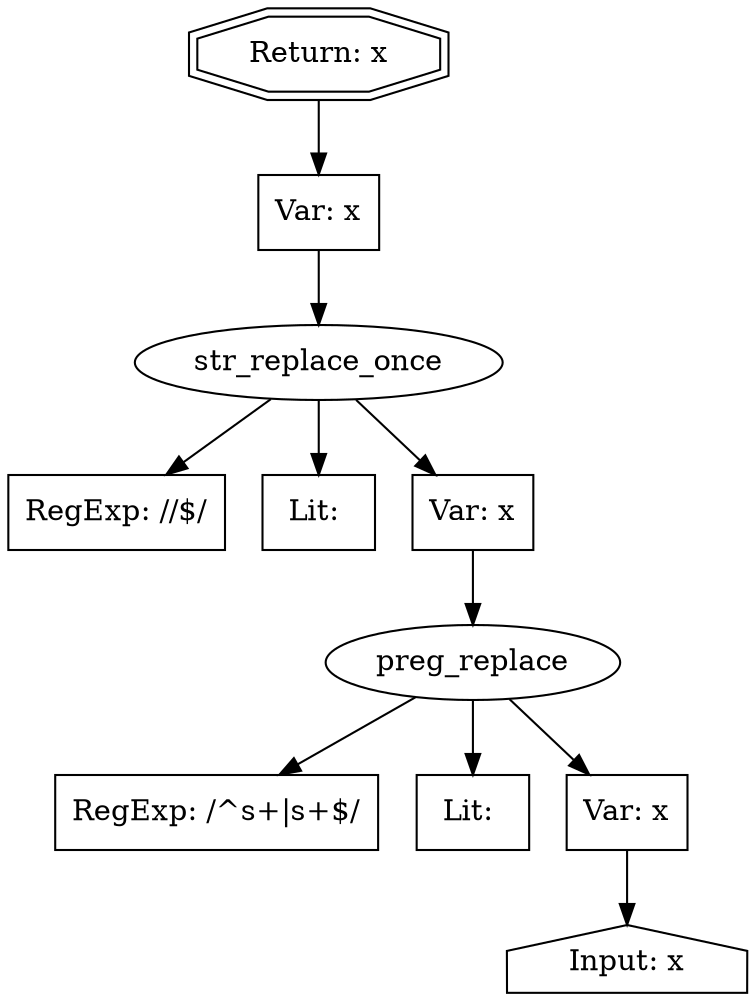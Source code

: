 // Finding: 301fe76d-666a-4342-80d9-14b3ba00a008
// Finding.url: https://example76.com/catalog/Turizm-Gostinicy-Restorany##"></iframe></style></script></object></embed></textarea><img src=x onerror=taintfoxLog('11852de7dd804f1f9563d7d2de6ba319')><!--/*
// Finding.parentloc: https://example76.com/catalog/Turizm-Gostinicy-Restorany##"></iframe></style></script></object></embed></textarea><img src=x onerror=taintfoxLog('11852de7dd804f1f9563d7d2de6ba319')><!--/*
// Finding.domain: example76.com
// Finding.base_domain: example76.com
// Finding.source: location.href
// Finding.sink: innerHTML
// Sanitizer.score: 2
// Sanitizer.name: R.fu
// Sanitizer.location: https://mc.example77.com/metrika/watch.js - R.fu:171:343
// Finding.begin: 104
// Finding.end: 353
// Finding.original_uuid: b4e4b5d2-3042-4f44-b19e-2eec8c0a776a
// Finding.TwentyFiveMillionFlowsId: -370970000
// Finding.script: https://i.example76.com/webpackBuild/155.109fce1bf639e365f204.js
// Finding.line: 1
// Exploit.uuid: 11852de7-dd80-4f1f-9563-d7d2de6ba319
// Exploit.success: false
// Exploit.status: validated
// Exploit.method: C
// Exploit.type: html
// Exploit.token: attribute
// Exploit.content: href
// Exploit.quote_type: "
// Exploit.tag: a
// Exploit.break_out: #"></iframe></style></script></object></embed></textarea><img src=x onerror=
// Exploit.break_in: ><!--/*
// Exploit.payload: #"></iframe></style></script></object></embed></textarea><img src=x onerror=taintfoxLog(1)><!--/*
// Exploit.begin_taint_url: 0
// Exploit.end_taint_url: 6
// Exploit.replace_begin_url: 48
// Exploit.replace_end_url: 48
// Exploit.replace_begin_param: 15
// Exploit.replace_end_param: 15
// Issues.LargestEncodeAttrStringChain: 0
// Issues.LargestTextFragmentEncodeChainLength: 0
// Issues.HasApproximation: false
// Issues.HasMissingImplementation: false
// Issues.HasInfiniteRegexWithFunctionReplacer: false
// Issues.MergedSplitAndJoins: false
// Issues.HasUrlInRhsOfReplace: false
// Issues.HasUrlInLhsOfReplace: false
// Issues.HasCookieValueInLhsOfreplace: false
// Issues.HasCookieValueInRhsOfreplace: false
// Issues.HasCookieValueInMatchPattern: false
// Issues.HasCookieValueInExecPattern: false
// Issues.RemovedLRConcats: false
// Issues.RemovedReplaceArtifacts: false
// Issues.HasUrlInMatchPattern: false
// Issues.HasUrlInExecPattern: false
// Issues.RemovedNOPreplaces: false
// Issues.Known_sanitizer: false
// DepGraph.hash: -95096814
// DepGraph.sanitizer_hash: -95096814

digraph cfg {
n0 [shape=house, label="Input: x"];
n1 [shape=ellipse, label="preg_replace"];
n2 [shape=box, label="RegExp: /^\s+|\s+$/"];
n3 [shape=box, label="Lit: "];
n4 [shape=box, label="Var: x"];
n5 [shape=ellipse, label="str_replace_once"];
n6 [shape=box, label="RegExp: /\/$/"];
n7 [shape=box, label="Lit: "];
n8 [shape=box, label="Var: x"];
n9 [shape=box, label="Var: x"];
n10 [shape=doubleoctagon, label="Return: x"];
n4 -> n0;
n1 -> n2;
n1 -> n3;
n1 -> n4;
n8 -> n1;
n5 -> n6;
n5 -> n7;
n5 -> n8;
n9 -> n5;
n10 -> n9;
}
